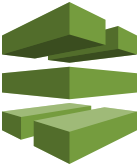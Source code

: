 <mxfile version="21.2.9" type="github">
  <diagram name="ページ1" id="FadFPxRUqO8jz6POkM0k">
    <mxGraphModel dx="1290" dy="557" grid="1" gridSize="10" guides="1" tooltips="1" connect="1" arrows="1" fold="1" page="1" pageScale="1" pageWidth="827" pageHeight="1169" math="0" shadow="0">
      <root>
        <mxCell id="0" />
        <mxCell id="1" parent="0" />
        <mxCell id="c6lES_R1jQr2pMSvXXqO-1" value="" style="outlineConnect=0;dashed=0;verticalLabelPosition=bottom;verticalAlign=top;align=center;html=1;shape=mxgraph.aws3.codepipeline;fillColor=#759C3E;gradientColor=none;" vertex="1" parent="1">
          <mxGeometry x="300" y="180" width="67.5" height="81" as="geometry" />
        </mxCell>
      </root>
    </mxGraphModel>
  </diagram>
</mxfile>
